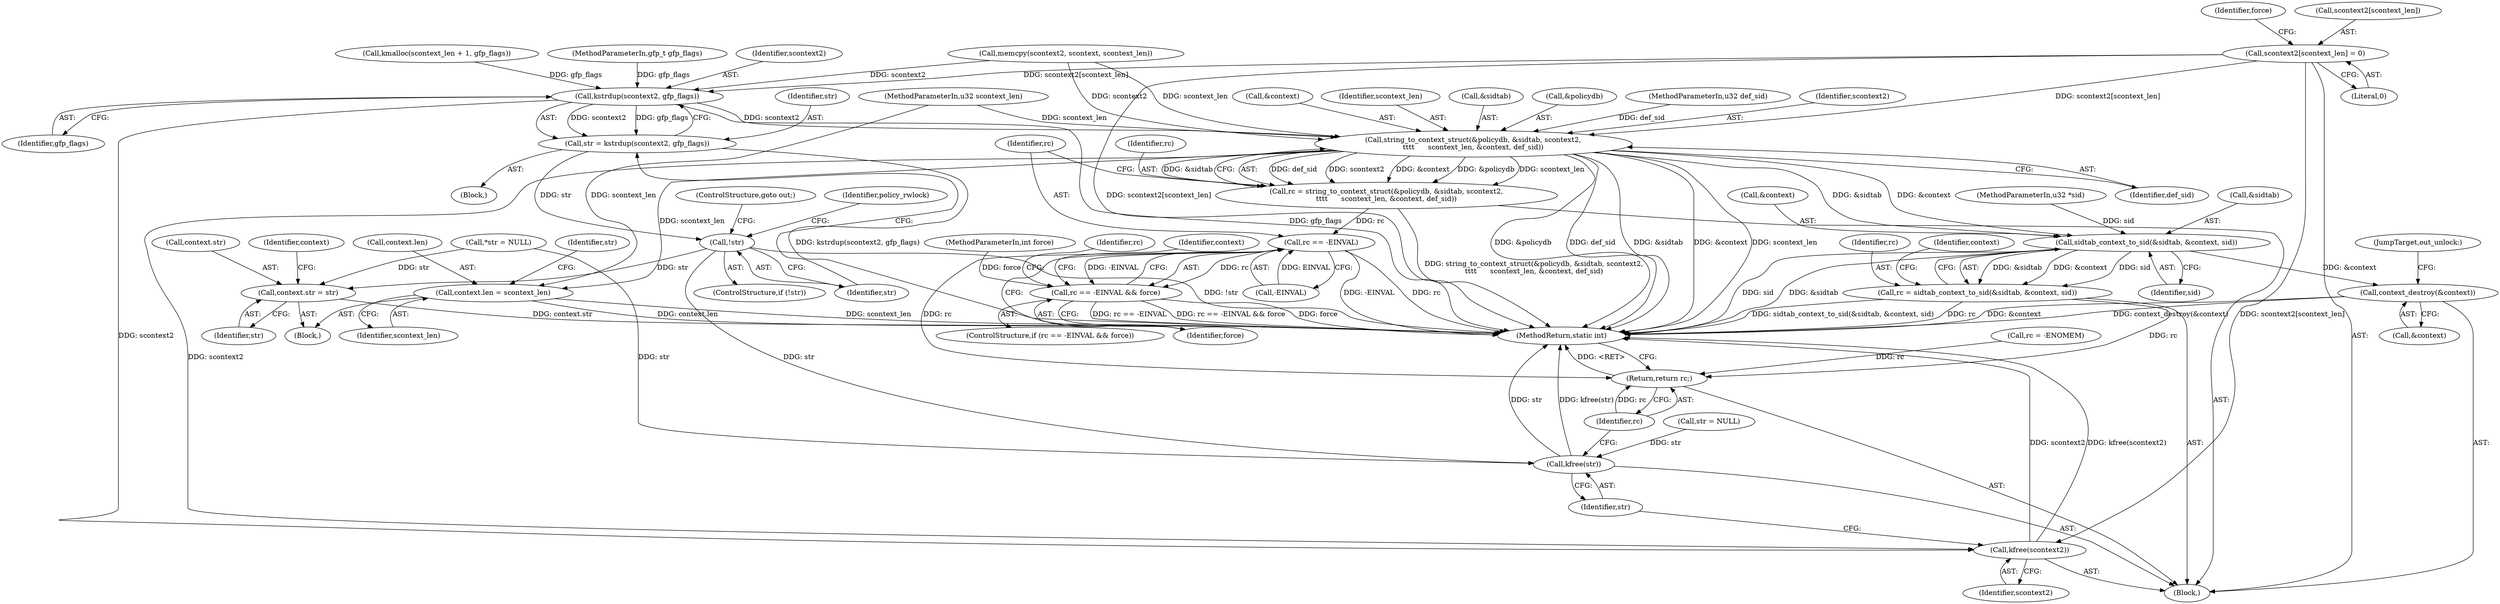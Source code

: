 digraph "0_linux_2172fa709ab32ca60e86179dc67d0857be8e2c98@array" {
"1000183" [label="(Call,scontext2[scontext_len] = 0)"];
"1000197" [label="(Call,kstrdup(scontext2, gfp_flags))"];
"1000195" [label="(Call,str = kstrdup(scontext2, gfp_flags))"];
"1000201" [label="(Call,!str)"];
"1000227" [label="(Call,context.str = str)"];
"1000262" [label="(Call,kfree(str))"];
"1000209" [label="(Call,string_to_context_struct(&policydb, &sidtab, scontext2,\n\t\t\t\t      scontext_len, &context, def_sid))"];
"1000207" [label="(Call,rc = string_to_context_struct(&policydb, &sidtab, scontext2,\n\t\t\t\t      scontext_len, &context, def_sid))"];
"1000221" [label="(Call,rc == -EINVAL)"];
"1000220" [label="(Call,rc == -EINVAL && force)"];
"1000264" [label="(Return,return rc;)"];
"1000232" [label="(Call,context.len = scontext_len)"];
"1000246" [label="(Call,sidtab_context_to_sid(&sidtab, &context, sid))"];
"1000244" [label="(Call,rc = sidtab_context_to_sid(&sidtab, &context, sid))"];
"1000252" [label="(Call,context_destroy(&context))"];
"1000260" [label="(Call,kfree(scontext2))"];
"1000251" [label="(Identifier,sid)"];
"1000262" [label="(Call,kfree(str))"];
"1000218" [label="(Identifier,def_sid)"];
"1000110" [label="(Block,)"];
"1000246" [label="(Call,sidtab_context_to_sid(&sidtab, &context, sid))"];
"1000236" [label="(Identifier,scontext_len)"];
"1000233" [label="(Call,context.len)"];
"1000109" [label="(MethodParameterIn,int force)"];
"1000238" [label="(Identifier,str)"];
"1000203" [label="(ControlStructure,goto out;)"];
"1000190" [label="(Block,)"];
"1000228" [label="(Call,context.str)"];
"1000113" [label="(Call,*str = NULL)"];
"1000237" [label="(Call,str = NULL)"];
"1000252" [label="(Call,context_destroy(&context))"];
"1000231" [label="(Identifier,str)"];
"1000265" [label="(Identifier,rc)"];
"1000216" [label="(Call,&context)"];
"1000223" [label="(Call,-EINVAL)"];
"1000255" [label="(JumpTarget,out_unlock:)"];
"1000187" [label="(Literal,0)"];
"1000189" [label="(Identifier,force)"];
"1000260" [label="(Call,kfree(scontext2))"];
"1000249" [label="(Call,&context)"];
"1000179" [label="(Call,memcpy(scontext2, scontext, scontext_len))"];
"1000215" [label="(Identifier,scontext_len)"];
"1000202" [label="(Identifier,str)"];
"1000183" [label="(Call,scontext2[scontext_len] = 0)"];
"1000212" [label="(Call,&sidtab)"];
"1000220" [label="(Call,rc == -EINVAL && force)"];
"1000168" [label="(Call,kmalloc(scontext_len + 1, gfp_flags))"];
"1000210" [label="(Call,&policydb)"];
"1000263" [label="(Identifier,str)"];
"1000201" [label="(Call,!str)"];
"1000242" [label="(Identifier,rc)"];
"1000197" [label="(Call,kstrdup(scontext2, gfp_flags))"];
"1000266" [label="(MethodReturn,static int)"];
"1000196" [label="(Identifier,str)"];
"1000222" [label="(Identifier,rc)"];
"1000199" [label="(Identifier,gfp_flags)"];
"1000245" [label="(Identifier,rc)"];
"1000247" [label="(Call,&sidtab)"];
"1000254" [label="(Identifier,context)"];
"1000225" [label="(Identifier,force)"];
"1000253" [label="(Call,&context)"];
"1000221" [label="(Call,rc == -EINVAL)"];
"1000234" [label="(Identifier,context)"];
"1000219" [label="(ControlStructure,if (rc == -EINVAL && force))"];
"1000200" [label="(ControlStructure,if (!str))"];
"1000209" [label="(Call,string_to_context_struct(&policydb, &sidtab, scontext2,\n\t\t\t\t      scontext_len, &context, def_sid))"];
"1000191" [label="(Call,rc = -ENOMEM)"];
"1000261" [label="(Identifier,scontext2)"];
"1000107" [label="(MethodParameterIn,u32 def_sid)"];
"1000207" [label="(Call,rc = string_to_context_struct(&policydb, &sidtab, scontext2,\n\t\t\t\t      scontext_len, &context, def_sid))"];
"1000229" [label="(Identifier,context)"];
"1000214" [label="(Identifier,scontext2)"];
"1000195" [label="(Call,str = kstrdup(scontext2, gfp_flags))"];
"1000206" [label="(Identifier,policy_rwlock)"];
"1000108" [label="(MethodParameterIn,gfp_t gfp_flags)"];
"1000264" [label="(Return,return rc;)"];
"1000244" [label="(Call,rc = sidtab_context_to_sid(&sidtab, &context, sid))"];
"1000226" [label="(Block,)"];
"1000208" [label="(Identifier,rc)"];
"1000227" [label="(Call,context.str = str)"];
"1000232" [label="(Call,context.len = scontext_len)"];
"1000105" [label="(MethodParameterIn,u32 scontext_len)"];
"1000198" [label="(Identifier,scontext2)"];
"1000106" [label="(MethodParameterIn,u32 *sid)"];
"1000184" [label="(Call,scontext2[scontext_len])"];
"1000183" -> "1000110"  [label="AST: "];
"1000183" -> "1000187"  [label="CFG: "];
"1000184" -> "1000183"  [label="AST: "];
"1000187" -> "1000183"  [label="AST: "];
"1000189" -> "1000183"  [label="CFG: "];
"1000183" -> "1000266"  [label="DDG: scontext2[scontext_len]"];
"1000183" -> "1000197"  [label="DDG: scontext2[scontext_len]"];
"1000183" -> "1000209"  [label="DDG: scontext2[scontext_len]"];
"1000183" -> "1000260"  [label="DDG: scontext2[scontext_len]"];
"1000197" -> "1000195"  [label="AST: "];
"1000197" -> "1000199"  [label="CFG: "];
"1000198" -> "1000197"  [label="AST: "];
"1000199" -> "1000197"  [label="AST: "];
"1000195" -> "1000197"  [label="CFG: "];
"1000197" -> "1000266"  [label="DDG: gfp_flags"];
"1000197" -> "1000195"  [label="DDG: scontext2"];
"1000197" -> "1000195"  [label="DDG: gfp_flags"];
"1000179" -> "1000197"  [label="DDG: scontext2"];
"1000168" -> "1000197"  [label="DDG: gfp_flags"];
"1000108" -> "1000197"  [label="DDG: gfp_flags"];
"1000197" -> "1000209"  [label="DDG: scontext2"];
"1000197" -> "1000260"  [label="DDG: scontext2"];
"1000195" -> "1000190"  [label="AST: "];
"1000196" -> "1000195"  [label="AST: "];
"1000202" -> "1000195"  [label="CFG: "];
"1000195" -> "1000266"  [label="DDG: kstrdup(scontext2, gfp_flags)"];
"1000195" -> "1000201"  [label="DDG: str"];
"1000201" -> "1000200"  [label="AST: "];
"1000201" -> "1000202"  [label="CFG: "];
"1000202" -> "1000201"  [label="AST: "];
"1000203" -> "1000201"  [label="CFG: "];
"1000206" -> "1000201"  [label="CFG: "];
"1000201" -> "1000266"  [label="DDG: !str"];
"1000201" -> "1000227"  [label="DDG: str"];
"1000201" -> "1000262"  [label="DDG: str"];
"1000227" -> "1000226"  [label="AST: "];
"1000227" -> "1000231"  [label="CFG: "];
"1000228" -> "1000227"  [label="AST: "];
"1000231" -> "1000227"  [label="AST: "];
"1000234" -> "1000227"  [label="CFG: "];
"1000227" -> "1000266"  [label="DDG: context.str"];
"1000113" -> "1000227"  [label="DDG: str"];
"1000262" -> "1000110"  [label="AST: "];
"1000262" -> "1000263"  [label="CFG: "];
"1000263" -> "1000262"  [label="AST: "];
"1000265" -> "1000262"  [label="CFG: "];
"1000262" -> "1000266"  [label="DDG: str"];
"1000262" -> "1000266"  [label="DDG: kfree(str)"];
"1000237" -> "1000262"  [label="DDG: str"];
"1000113" -> "1000262"  [label="DDG: str"];
"1000209" -> "1000207"  [label="AST: "];
"1000209" -> "1000218"  [label="CFG: "];
"1000210" -> "1000209"  [label="AST: "];
"1000212" -> "1000209"  [label="AST: "];
"1000214" -> "1000209"  [label="AST: "];
"1000215" -> "1000209"  [label="AST: "];
"1000216" -> "1000209"  [label="AST: "];
"1000218" -> "1000209"  [label="AST: "];
"1000207" -> "1000209"  [label="CFG: "];
"1000209" -> "1000266"  [label="DDG: &policydb"];
"1000209" -> "1000266"  [label="DDG: &context"];
"1000209" -> "1000266"  [label="DDG: def_sid"];
"1000209" -> "1000266"  [label="DDG: &sidtab"];
"1000209" -> "1000266"  [label="DDG: scontext_len"];
"1000209" -> "1000207"  [label="DDG: def_sid"];
"1000209" -> "1000207"  [label="DDG: scontext2"];
"1000209" -> "1000207"  [label="DDG: &context"];
"1000209" -> "1000207"  [label="DDG: &policydb"];
"1000209" -> "1000207"  [label="DDG: scontext_len"];
"1000209" -> "1000207"  [label="DDG: &sidtab"];
"1000179" -> "1000209"  [label="DDG: scontext2"];
"1000179" -> "1000209"  [label="DDG: scontext_len"];
"1000105" -> "1000209"  [label="DDG: scontext_len"];
"1000107" -> "1000209"  [label="DDG: def_sid"];
"1000209" -> "1000232"  [label="DDG: scontext_len"];
"1000209" -> "1000246"  [label="DDG: &sidtab"];
"1000209" -> "1000246"  [label="DDG: &context"];
"1000209" -> "1000260"  [label="DDG: scontext2"];
"1000207" -> "1000110"  [label="AST: "];
"1000208" -> "1000207"  [label="AST: "];
"1000222" -> "1000207"  [label="CFG: "];
"1000207" -> "1000266"  [label="DDG: string_to_context_struct(&policydb, &sidtab, scontext2,\n\t\t\t\t      scontext_len, &context, def_sid)"];
"1000207" -> "1000221"  [label="DDG: rc"];
"1000221" -> "1000220"  [label="AST: "];
"1000221" -> "1000223"  [label="CFG: "];
"1000222" -> "1000221"  [label="AST: "];
"1000223" -> "1000221"  [label="AST: "];
"1000225" -> "1000221"  [label="CFG: "];
"1000220" -> "1000221"  [label="CFG: "];
"1000221" -> "1000266"  [label="DDG: -EINVAL"];
"1000221" -> "1000266"  [label="DDG: rc"];
"1000221" -> "1000220"  [label="DDG: rc"];
"1000221" -> "1000220"  [label="DDG: -EINVAL"];
"1000223" -> "1000221"  [label="DDG: EINVAL"];
"1000221" -> "1000264"  [label="DDG: rc"];
"1000220" -> "1000219"  [label="AST: "];
"1000220" -> "1000225"  [label="CFG: "];
"1000225" -> "1000220"  [label="AST: "];
"1000229" -> "1000220"  [label="CFG: "];
"1000242" -> "1000220"  [label="CFG: "];
"1000220" -> "1000266"  [label="DDG: force"];
"1000220" -> "1000266"  [label="DDG: rc == -EINVAL"];
"1000220" -> "1000266"  [label="DDG: rc == -EINVAL && force"];
"1000109" -> "1000220"  [label="DDG: force"];
"1000264" -> "1000110"  [label="AST: "];
"1000264" -> "1000265"  [label="CFG: "];
"1000265" -> "1000264"  [label="AST: "];
"1000266" -> "1000264"  [label="CFG: "];
"1000264" -> "1000266"  [label="DDG: <RET>"];
"1000265" -> "1000264"  [label="DDG: rc"];
"1000244" -> "1000264"  [label="DDG: rc"];
"1000191" -> "1000264"  [label="DDG: rc"];
"1000232" -> "1000226"  [label="AST: "];
"1000232" -> "1000236"  [label="CFG: "];
"1000233" -> "1000232"  [label="AST: "];
"1000236" -> "1000232"  [label="AST: "];
"1000238" -> "1000232"  [label="CFG: "];
"1000232" -> "1000266"  [label="DDG: scontext_len"];
"1000232" -> "1000266"  [label="DDG: context.len"];
"1000105" -> "1000232"  [label="DDG: scontext_len"];
"1000246" -> "1000244"  [label="AST: "];
"1000246" -> "1000251"  [label="CFG: "];
"1000247" -> "1000246"  [label="AST: "];
"1000249" -> "1000246"  [label="AST: "];
"1000251" -> "1000246"  [label="AST: "];
"1000244" -> "1000246"  [label="CFG: "];
"1000246" -> "1000266"  [label="DDG: sid"];
"1000246" -> "1000266"  [label="DDG: &sidtab"];
"1000246" -> "1000244"  [label="DDG: &sidtab"];
"1000246" -> "1000244"  [label="DDG: &context"];
"1000246" -> "1000244"  [label="DDG: sid"];
"1000106" -> "1000246"  [label="DDG: sid"];
"1000246" -> "1000252"  [label="DDG: &context"];
"1000244" -> "1000110"  [label="AST: "];
"1000245" -> "1000244"  [label="AST: "];
"1000254" -> "1000244"  [label="CFG: "];
"1000244" -> "1000266"  [label="DDG: rc"];
"1000244" -> "1000266"  [label="DDG: sidtab_context_to_sid(&sidtab, &context, sid)"];
"1000252" -> "1000110"  [label="AST: "];
"1000252" -> "1000253"  [label="CFG: "];
"1000253" -> "1000252"  [label="AST: "];
"1000255" -> "1000252"  [label="CFG: "];
"1000252" -> "1000266"  [label="DDG: &context"];
"1000252" -> "1000266"  [label="DDG: context_destroy(&context)"];
"1000260" -> "1000110"  [label="AST: "];
"1000260" -> "1000261"  [label="CFG: "];
"1000261" -> "1000260"  [label="AST: "];
"1000263" -> "1000260"  [label="CFG: "];
"1000260" -> "1000266"  [label="DDG: kfree(scontext2)"];
"1000260" -> "1000266"  [label="DDG: scontext2"];
}
